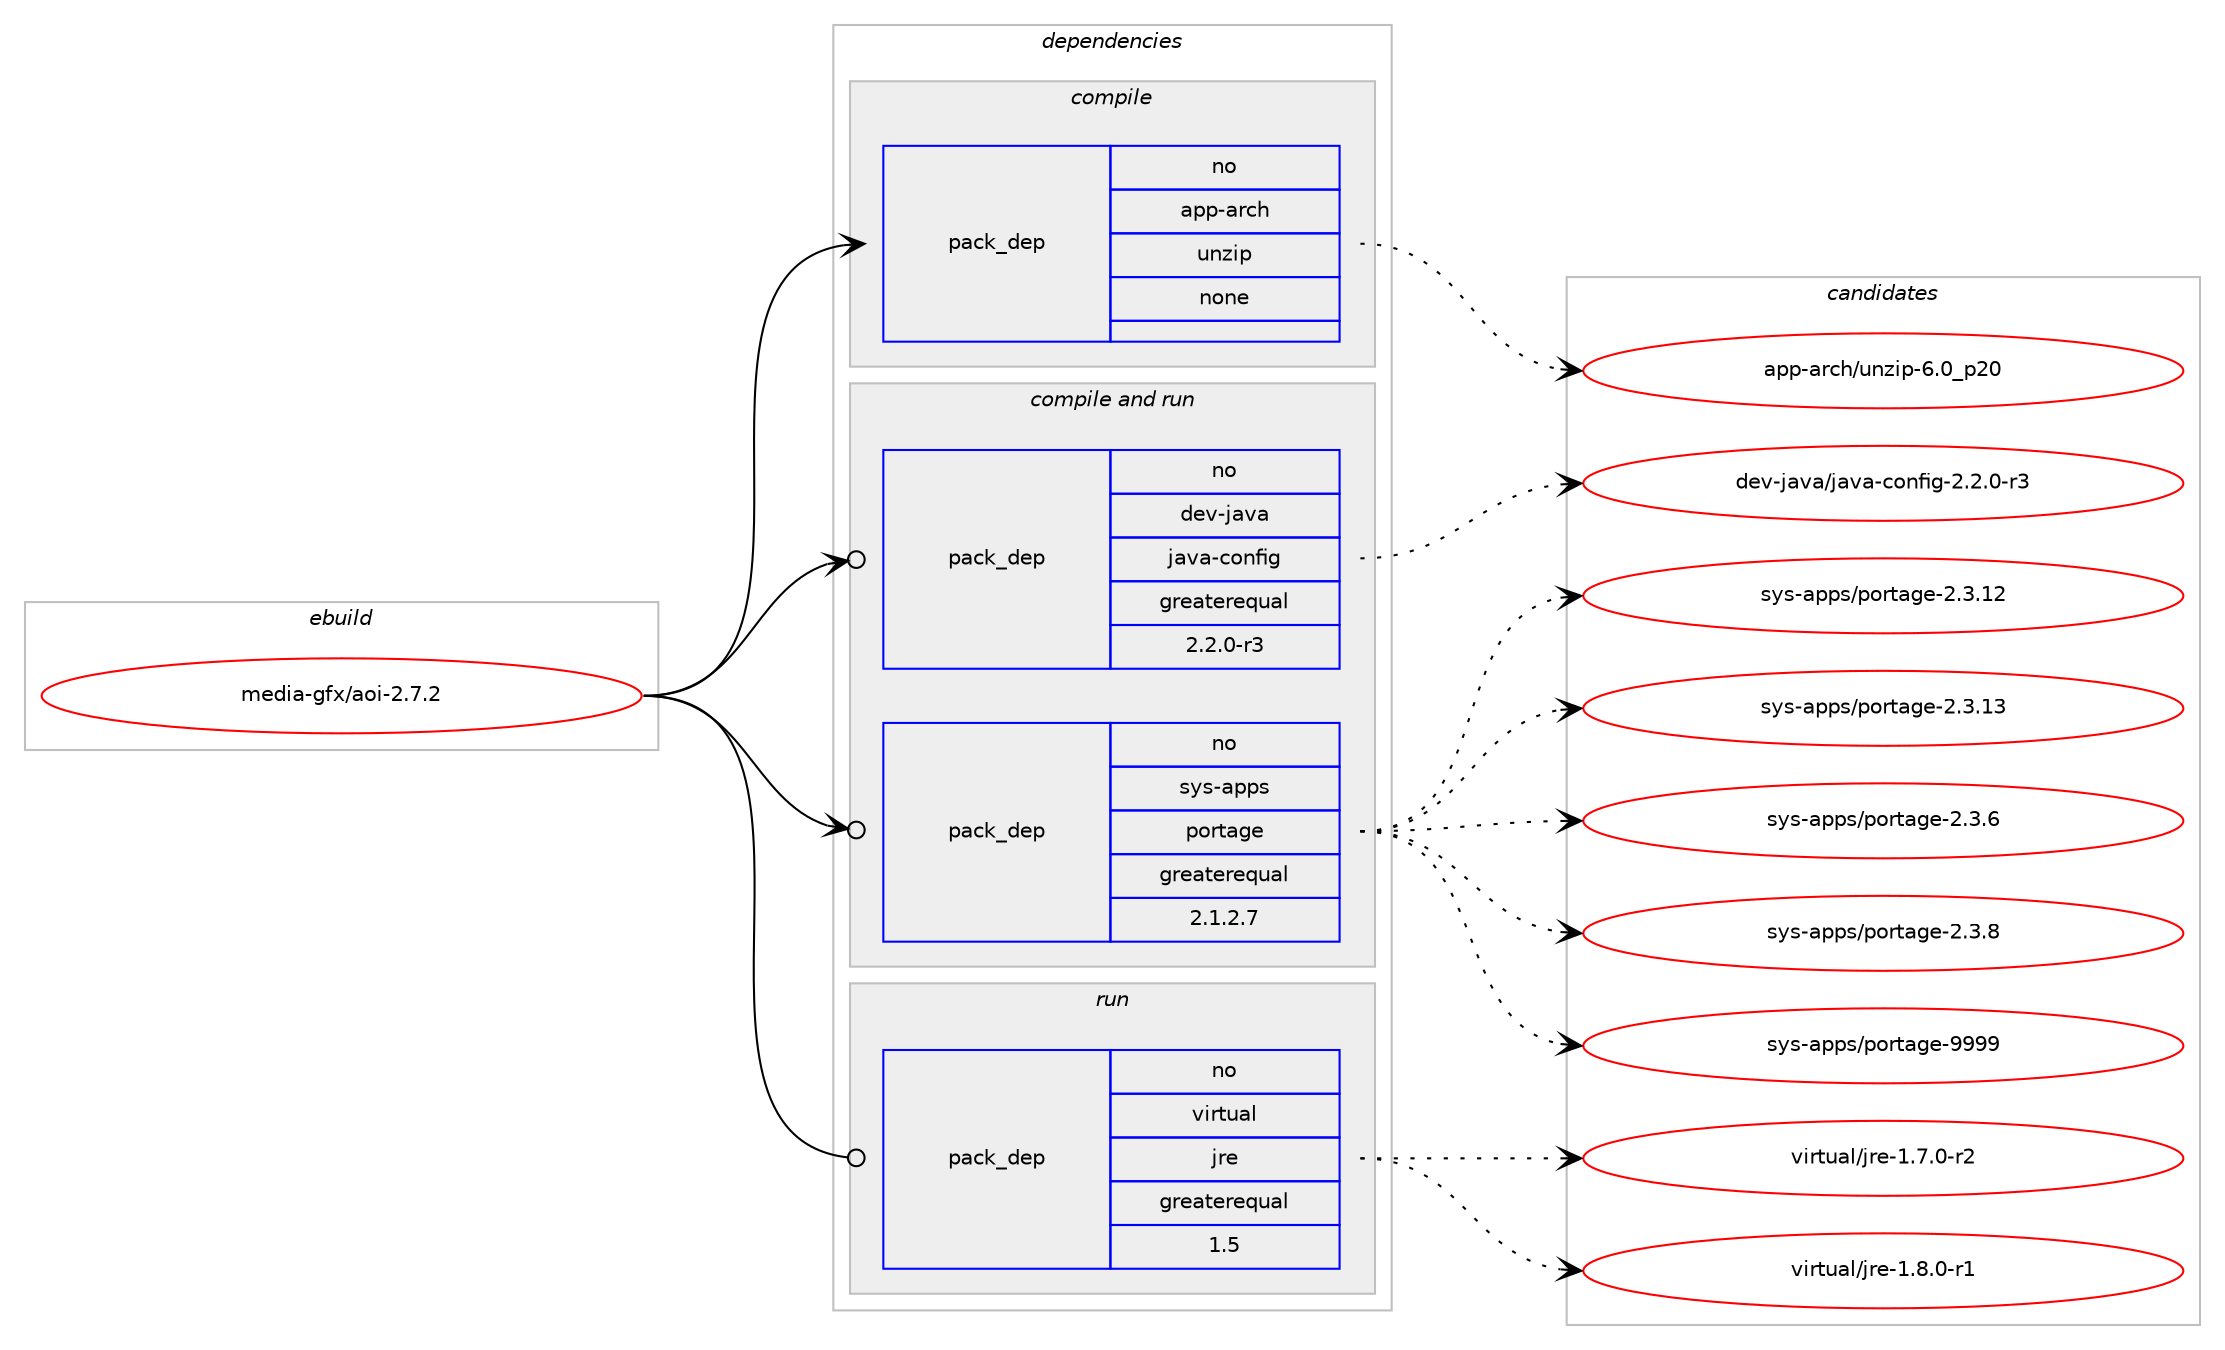 digraph prolog {

# *************
# Graph options
# *************

newrank=true;
concentrate=true;
compound=true;
graph [rankdir=LR,fontname=Helvetica,fontsize=10,ranksep=1.5];#, ranksep=2.5, nodesep=0.2];
edge  [arrowhead=vee];
node  [fontname=Helvetica,fontsize=10];

# **********
# The ebuild
# **********

subgraph cluster_leftcol {
color=gray;
rank=same;
label=<<i>ebuild</i>>;
id [label="media-gfx/aoi-2.7.2", color=red, width=4, href="../media-gfx/aoi-2.7.2.svg"];
}

# ****************
# The dependencies
# ****************

subgraph cluster_midcol {
color=gray;
label=<<i>dependencies</i>>;
subgraph cluster_compile {
fillcolor="#eeeeee";
style=filled;
label=<<i>compile</i>>;
subgraph pack258502 {
dependency350659 [label=<<TABLE BORDER="0" CELLBORDER="1" CELLSPACING="0" CELLPADDING="4" WIDTH="220"><TR><TD ROWSPAN="6" CELLPADDING="30">pack_dep</TD></TR><TR><TD WIDTH="110">no</TD></TR><TR><TD>app-arch</TD></TR><TR><TD>unzip</TD></TR><TR><TD>none</TD></TR><TR><TD></TD></TR></TABLE>>, shape=none, color=blue];
}
id:e -> dependency350659:w [weight=20,style="solid",arrowhead="vee"];
}
subgraph cluster_compileandrun {
fillcolor="#eeeeee";
style=filled;
label=<<i>compile and run</i>>;
subgraph pack258503 {
dependency350660 [label=<<TABLE BORDER="0" CELLBORDER="1" CELLSPACING="0" CELLPADDING="4" WIDTH="220"><TR><TD ROWSPAN="6" CELLPADDING="30">pack_dep</TD></TR><TR><TD WIDTH="110">no</TD></TR><TR><TD>dev-java</TD></TR><TR><TD>java-config</TD></TR><TR><TD>greaterequal</TD></TR><TR><TD>2.2.0-r3</TD></TR></TABLE>>, shape=none, color=blue];
}
id:e -> dependency350660:w [weight=20,style="solid",arrowhead="odotvee"];
subgraph pack258504 {
dependency350661 [label=<<TABLE BORDER="0" CELLBORDER="1" CELLSPACING="0" CELLPADDING="4" WIDTH="220"><TR><TD ROWSPAN="6" CELLPADDING="30">pack_dep</TD></TR><TR><TD WIDTH="110">no</TD></TR><TR><TD>sys-apps</TD></TR><TR><TD>portage</TD></TR><TR><TD>greaterequal</TD></TR><TR><TD>2.1.2.7</TD></TR></TABLE>>, shape=none, color=blue];
}
id:e -> dependency350661:w [weight=20,style="solid",arrowhead="odotvee"];
}
subgraph cluster_run {
fillcolor="#eeeeee";
style=filled;
label=<<i>run</i>>;
subgraph pack258505 {
dependency350662 [label=<<TABLE BORDER="0" CELLBORDER="1" CELLSPACING="0" CELLPADDING="4" WIDTH="220"><TR><TD ROWSPAN="6" CELLPADDING="30">pack_dep</TD></TR><TR><TD WIDTH="110">no</TD></TR><TR><TD>virtual</TD></TR><TR><TD>jre</TD></TR><TR><TD>greaterequal</TD></TR><TR><TD>1.5</TD></TR></TABLE>>, shape=none, color=blue];
}
id:e -> dependency350662:w [weight=20,style="solid",arrowhead="odot"];
}
}

# **************
# The candidates
# **************

subgraph cluster_choices {
rank=same;
color=gray;
label=<<i>candidates</i>>;

subgraph choice258502 {
color=black;
nodesep=1;
choice971121124597114991044711711012210511245544648951125048 [label="app-arch/unzip-6.0_p20", color=red, width=4,href="../app-arch/unzip-6.0_p20.svg"];
dependency350659:e -> choice971121124597114991044711711012210511245544648951125048:w [style=dotted,weight="100"];
}
subgraph choice258503 {
color=black;
nodesep=1;
choice10010111845106971189747106971189745991111101021051034550465046484511451 [label="dev-java/java-config-2.2.0-r3", color=red, width=4,href="../dev-java/java-config-2.2.0-r3.svg"];
dependency350660:e -> choice10010111845106971189747106971189745991111101021051034550465046484511451:w [style=dotted,weight="100"];
}
subgraph choice258504 {
color=black;
nodesep=1;
choice1151211154597112112115471121111141169710310145504651464950 [label="sys-apps/portage-2.3.12", color=red, width=4,href="../sys-apps/portage-2.3.12.svg"];
choice1151211154597112112115471121111141169710310145504651464951 [label="sys-apps/portage-2.3.13", color=red, width=4,href="../sys-apps/portage-2.3.13.svg"];
choice11512111545971121121154711211111411697103101455046514654 [label="sys-apps/portage-2.3.6", color=red, width=4,href="../sys-apps/portage-2.3.6.svg"];
choice11512111545971121121154711211111411697103101455046514656 [label="sys-apps/portage-2.3.8", color=red, width=4,href="../sys-apps/portage-2.3.8.svg"];
choice115121115459711211211547112111114116971031014557575757 [label="sys-apps/portage-9999", color=red, width=4,href="../sys-apps/portage-9999.svg"];
dependency350661:e -> choice1151211154597112112115471121111141169710310145504651464950:w [style=dotted,weight="100"];
dependency350661:e -> choice1151211154597112112115471121111141169710310145504651464951:w [style=dotted,weight="100"];
dependency350661:e -> choice11512111545971121121154711211111411697103101455046514654:w [style=dotted,weight="100"];
dependency350661:e -> choice11512111545971121121154711211111411697103101455046514656:w [style=dotted,weight="100"];
dependency350661:e -> choice115121115459711211211547112111114116971031014557575757:w [style=dotted,weight="100"];
}
subgraph choice258505 {
color=black;
nodesep=1;
choice11810511411611797108471061141014549465546484511450 [label="virtual/jre-1.7.0-r2", color=red, width=4,href="../virtual/jre-1.7.0-r2.svg"];
choice11810511411611797108471061141014549465646484511449 [label="virtual/jre-1.8.0-r1", color=red, width=4,href="../virtual/jre-1.8.0-r1.svg"];
dependency350662:e -> choice11810511411611797108471061141014549465546484511450:w [style=dotted,weight="100"];
dependency350662:e -> choice11810511411611797108471061141014549465646484511449:w [style=dotted,weight="100"];
}
}

}
